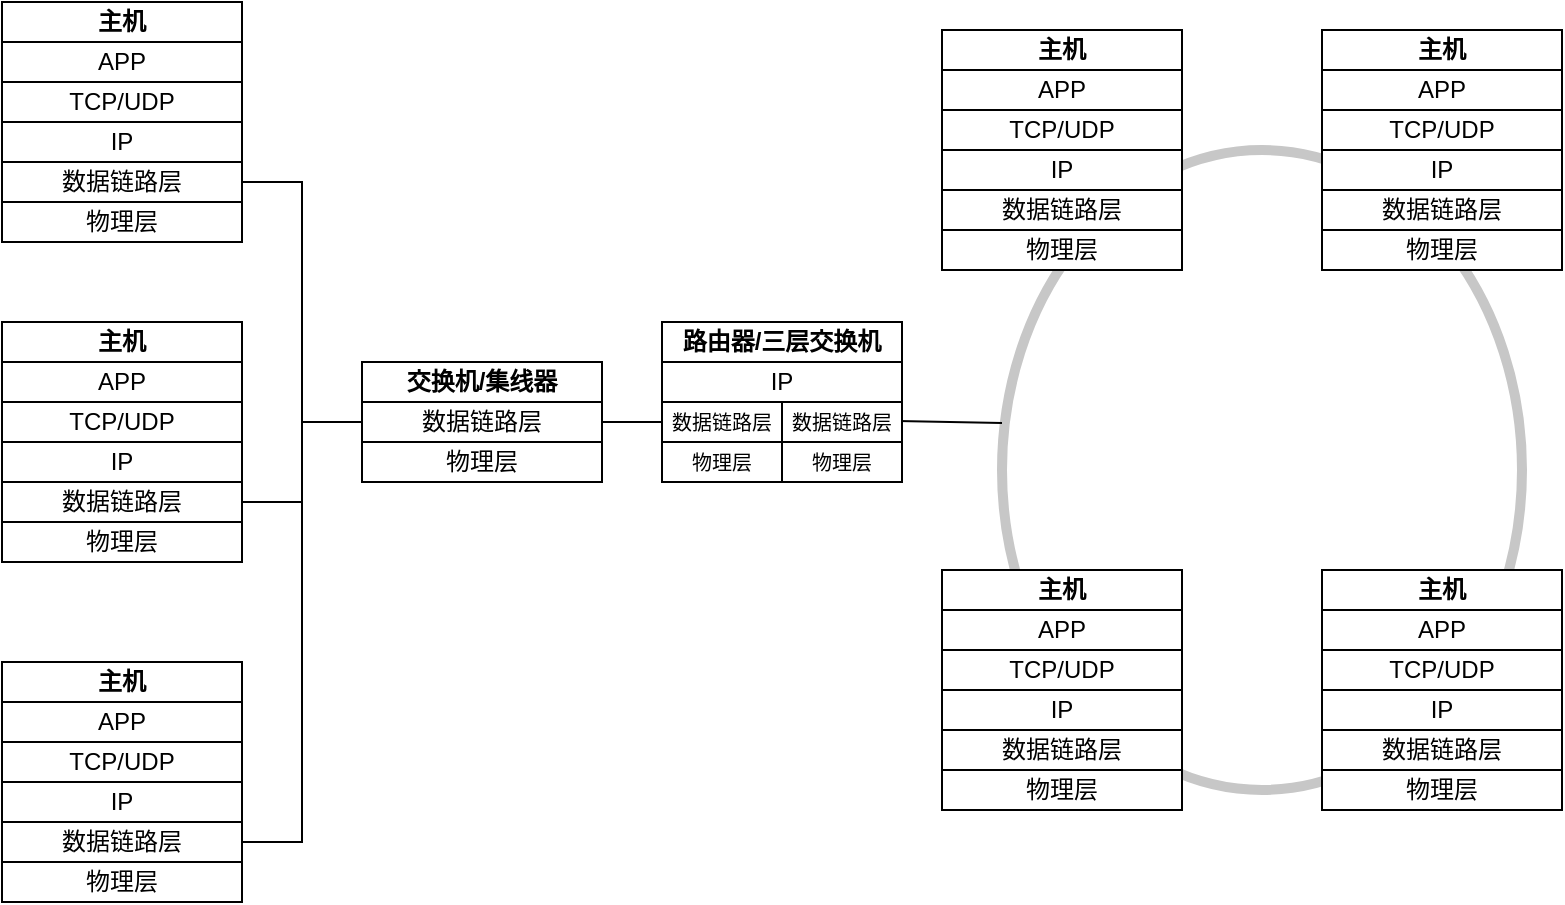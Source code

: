 <mxfile version="24.4.13" type="github">
  <diagram name="Page-1" id="291TbRZh6zJ7kyGOyx9B">
    <mxGraphModel dx="954" dy="606" grid="1" gridSize="10" guides="1" tooltips="1" connect="1" arrows="1" fold="1" page="1" pageScale="1" pageWidth="850" pageHeight="600" math="0" shadow="0">
      <root>
        <mxCell id="0" />
        <mxCell id="1" parent="0" />
        <mxCell id="-_Ddqsbj2xStbQw_6MxQ-68" value="" style="ellipse;whiteSpace=wrap;html=1;fillColor=none;strokeWidth=5;strokeColor=#C7C7C7;" vertex="1" parent="1">
          <mxGeometry x="550" y="164" width="260" height="320" as="geometry" />
        </mxCell>
        <mxCell id="-_Ddqsbj2xStbQw_6MxQ-17" value="" style="group" vertex="1" connectable="0" parent="1">
          <mxGeometry x="50" y="250" width="120" height="120" as="geometry" />
        </mxCell>
        <mxCell id="-_Ddqsbj2xStbQw_6MxQ-8" value="物理层" style="rounded=0;whiteSpace=wrap;html=1;" vertex="1" parent="-_Ddqsbj2xStbQw_6MxQ-17">
          <mxGeometry y="100" width="120" height="20" as="geometry" />
        </mxCell>
        <mxCell id="-_Ddqsbj2xStbQw_6MxQ-9" value="数据链路层" style="rounded=0;whiteSpace=wrap;html=1;" vertex="1" parent="-_Ddqsbj2xStbQw_6MxQ-17">
          <mxGeometry y="80" width="120" height="20" as="geometry" />
        </mxCell>
        <mxCell id="-_Ddqsbj2xStbQw_6MxQ-10" value="IP" style="rounded=0;whiteSpace=wrap;html=1;" vertex="1" parent="-_Ddqsbj2xStbQw_6MxQ-17">
          <mxGeometry y="60" width="120" height="20" as="geometry" />
        </mxCell>
        <mxCell id="-_Ddqsbj2xStbQw_6MxQ-11" value="TCP/UDP" style="rounded=0;whiteSpace=wrap;html=1;" vertex="1" parent="-_Ddqsbj2xStbQw_6MxQ-17">
          <mxGeometry y="40" width="120" height="20" as="geometry" />
        </mxCell>
        <mxCell id="-_Ddqsbj2xStbQw_6MxQ-12" value="APP" style="rounded=0;whiteSpace=wrap;html=1;" vertex="1" parent="-_Ddqsbj2xStbQw_6MxQ-17">
          <mxGeometry y="20" width="120" height="20" as="geometry" />
        </mxCell>
        <mxCell id="-_Ddqsbj2xStbQw_6MxQ-16" value="主机" style="rounded=0;whiteSpace=wrap;html=1;fontStyle=1" vertex="1" parent="-_Ddqsbj2xStbQw_6MxQ-17">
          <mxGeometry width="120" height="20" as="geometry" />
        </mxCell>
        <mxCell id="-_Ddqsbj2xStbQw_6MxQ-19" value="" style="group" vertex="1" connectable="0" parent="1">
          <mxGeometry x="230" y="270" width="120" height="60" as="geometry" />
        </mxCell>
        <mxCell id="-_Ddqsbj2xStbQw_6MxQ-4" value="物理层" style="rounded=0;whiteSpace=wrap;html=1;" vertex="1" parent="-_Ddqsbj2xStbQw_6MxQ-19">
          <mxGeometry y="40" width="120" height="20" as="geometry" />
        </mxCell>
        <mxCell id="-_Ddqsbj2xStbQw_6MxQ-5" value="数据链路层" style="rounded=0;whiteSpace=wrap;html=1;" vertex="1" parent="-_Ddqsbj2xStbQw_6MxQ-19">
          <mxGeometry y="20" width="120" height="20" as="geometry" />
        </mxCell>
        <mxCell id="-_Ddqsbj2xStbQw_6MxQ-13" value="交换机/集线器" style="rounded=0;whiteSpace=wrap;html=1;fontStyle=1" vertex="1" parent="-_Ddqsbj2xStbQw_6MxQ-19">
          <mxGeometry width="120" height="20" as="geometry" />
        </mxCell>
        <mxCell id="-_Ddqsbj2xStbQw_6MxQ-21" value="" style="group" vertex="1" connectable="0" parent="1">
          <mxGeometry x="50" y="90" width="120" height="120" as="geometry" />
        </mxCell>
        <mxCell id="-_Ddqsbj2xStbQw_6MxQ-22" value="物理层" style="rounded=0;whiteSpace=wrap;html=1;" vertex="1" parent="-_Ddqsbj2xStbQw_6MxQ-21">
          <mxGeometry y="100" width="120" height="20" as="geometry" />
        </mxCell>
        <mxCell id="-_Ddqsbj2xStbQw_6MxQ-23" value="数据链路层" style="rounded=0;whiteSpace=wrap;html=1;" vertex="1" parent="-_Ddqsbj2xStbQw_6MxQ-21">
          <mxGeometry y="80" width="120" height="20" as="geometry" />
        </mxCell>
        <mxCell id="-_Ddqsbj2xStbQw_6MxQ-24" value="IP" style="rounded=0;whiteSpace=wrap;html=1;" vertex="1" parent="-_Ddqsbj2xStbQw_6MxQ-21">
          <mxGeometry y="60" width="120" height="20" as="geometry" />
        </mxCell>
        <mxCell id="-_Ddqsbj2xStbQw_6MxQ-25" value="TCP/UDP" style="rounded=0;whiteSpace=wrap;html=1;" vertex="1" parent="-_Ddqsbj2xStbQw_6MxQ-21">
          <mxGeometry y="40" width="120" height="20" as="geometry" />
        </mxCell>
        <mxCell id="-_Ddqsbj2xStbQw_6MxQ-26" value="APP" style="rounded=0;whiteSpace=wrap;html=1;" vertex="1" parent="-_Ddqsbj2xStbQw_6MxQ-21">
          <mxGeometry y="20" width="120" height="20" as="geometry" />
        </mxCell>
        <mxCell id="-_Ddqsbj2xStbQw_6MxQ-27" value="主机" style="rounded=0;whiteSpace=wrap;html=1;fontStyle=1" vertex="1" parent="-_Ddqsbj2xStbQw_6MxQ-21">
          <mxGeometry width="120" height="20" as="geometry" />
        </mxCell>
        <mxCell id="-_Ddqsbj2xStbQw_6MxQ-28" value="" style="group" vertex="1" connectable="0" parent="1">
          <mxGeometry x="50" y="420" width="120" height="120" as="geometry" />
        </mxCell>
        <mxCell id="-_Ddqsbj2xStbQw_6MxQ-29" value="物理层" style="rounded=0;whiteSpace=wrap;html=1;" vertex="1" parent="-_Ddqsbj2xStbQw_6MxQ-28">
          <mxGeometry y="100" width="120" height="20" as="geometry" />
        </mxCell>
        <mxCell id="-_Ddqsbj2xStbQw_6MxQ-30" value="数据链路层" style="rounded=0;whiteSpace=wrap;html=1;" vertex="1" parent="-_Ddqsbj2xStbQw_6MxQ-28">
          <mxGeometry y="80" width="120" height="20" as="geometry" />
        </mxCell>
        <mxCell id="-_Ddqsbj2xStbQw_6MxQ-31" value="IP" style="rounded=0;whiteSpace=wrap;html=1;" vertex="1" parent="-_Ddqsbj2xStbQw_6MxQ-28">
          <mxGeometry y="60" width="120" height="20" as="geometry" />
        </mxCell>
        <mxCell id="-_Ddqsbj2xStbQw_6MxQ-32" value="TCP/UDP" style="rounded=0;whiteSpace=wrap;html=1;" vertex="1" parent="-_Ddqsbj2xStbQw_6MxQ-28">
          <mxGeometry y="40" width="120" height="20" as="geometry" />
        </mxCell>
        <mxCell id="-_Ddqsbj2xStbQw_6MxQ-33" value="APP" style="rounded=0;whiteSpace=wrap;html=1;" vertex="1" parent="-_Ddqsbj2xStbQw_6MxQ-28">
          <mxGeometry y="20" width="120" height="20" as="geometry" />
        </mxCell>
        <mxCell id="-_Ddqsbj2xStbQw_6MxQ-34" value="主机" style="rounded=0;whiteSpace=wrap;html=1;fontStyle=1" vertex="1" parent="-_Ddqsbj2xStbQw_6MxQ-28">
          <mxGeometry width="120" height="20" as="geometry" />
        </mxCell>
        <mxCell id="-_Ddqsbj2xStbQw_6MxQ-35" value="" style="group" vertex="1" connectable="0" parent="1">
          <mxGeometry x="710" y="104" width="120" height="120" as="geometry" />
        </mxCell>
        <mxCell id="-_Ddqsbj2xStbQw_6MxQ-36" value="物理层" style="rounded=0;whiteSpace=wrap;html=1;" vertex="1" parent="-_Ddqsbj2xStbQw_6MxQ-35">
          <mxGeometry y="100" width="120" height="20" as="geometry" />
        </mxCell>
        <mxCell id="-_Ddqsbj2xStbQw_6MxQ-37" value="数据链路层" style="rounded=0;whiteSpace=wrap;html=1;" vertex="1" parent="-_Ddqsbj2xStbQw_6MxQ-35">
          <mxGeometry y="80" width="120" height="20" as="geometry" />
        </mxCell>
        <mxCell id="-_Ddqsbj2xStbQw_6MxQ-38" value="IP" style="rounded=0;whiteSpace=wrap;html=1;" vertex="1" parent="-_Ddqsbj2xStbQw_6MxQ-35">
          <mxGeometry y="60" width="120" height="20" as="geometry" />
        </mxCell>
        <mxCell id="-_Ddqsbj2xStbQw_6MxQ-39" value="TCP/UDP" style="rounded=0;whiteSpace=wrap;html=1;" vertex="1" parent="-_Ddqsbj2xStbQw_6MxQ-35">
          <mxGeometry y="40" width="120" height="20" as="geometry" />
        </mxCell>
        <mxCell id="-_Ddqsbj2xStbQw_6MxQ-40" value="APP" style="rounded=0;whiteSpace=wrap;html=1;" vertex="1" parent="-_Ddqsbj2xStbQw_6MxQ-35">
          <mxGeometry y="20" width="120" height="20" as="geometry" />
        </mxCell>
        <mxCell id="-_Ddqsbj2xStbQw_6MxQ-41" value="主机" style="rounded=0;whiteSpace=wrap;html=1;fontStyle=1" vertex="1" parent="-_Ddqsbj2xStbQw_6MxQ-35">
          <mxGeometry width="120" height="20" as="geometry" />
        </mxCell>
        <mxCell id="-_Ddqsbj2xStbQw_6MxQ-49" value="" style="group" vertex="1" connectable="0" parent="1">
          <mxGeometry x="520" y="374" width="120" height="120" as="geometry" />
        </mxCell>
        <mxCell id="-_Ddqsbj2xStbQw_6MxQ-50" value="物理层" style="rounded=0;whiteSpace=wrap;html=1;" vertex="1" parent="-_Ddqsbj2xStbQw_6MxQ-49">
          <mxGeometry y="100" width="120" height="20" as="geometry" />
        </mxCell>
        <mxCell id="-_Ddqsbj2xStbQw_6MxQ-51" value="数据链路层" style="rounded=0;whiteSpace=wrap;html=1;" vertex="1" parent="-_Ddqsbj2xStbQw_6MxQ-49">
          <mxGeometry y="80" width="120" height="20" as="geometry" />
        </mxCell>
        <mxCell id="-_Ddqsbj2xStbQw_6MxQ-52" value="IP" style="rounded=0;whiteSpace=wrap;html=1;" vertex="1" parent="-_Ddqsbj2xStbQw_6MxQ-49">
          <mxGeometry y="60" width="120" height="20" as="geometry" />
        </mxCell>
        <mxCell id="-_Ddqsbj2xStbQw_6MxQ-53" value="TCP/UDP" style="rounded=0;whiteSpace=wrap;html=1;" vertex="1" parent="-_Ddqsbj2xStbQw_6MxQ-49">
          <mxGeometry y="40" width="120" height="20" as="geometry" />
        </mxCell>
        <mxCell id="-_Ddqsbj2xStbQw_6MxQ-54" value="APP" style="rounded=0;whiteSpace=wrap;html=1;" vertex="1" parent="-_Ddqsbj2xStbQw_6MxQ-49">
          <mxGeometry y="20" width="120" height="20" as="geometry" />
        </mxCell>
        <mxCell id="-_Ddqsbj2xStbQw_6MxQ-55" value="主机" style="rounded=0;whiteSpace=wrap;html=1;fontStyle=1" vertex="1" parent="-_Ddqsbj2xStbQw_6MxQ-49">
          <mxGeometry width="120" height="20" as="geometry" />
        </mxCell>
        <mxCell id="-_Ddqsbj2xStbQw_6MxQ-56" value="" style="group" vertex="1" connectable="0" parent="1">
          <mxGeometry x="710" y="374" width="120" height="120" as="geometry" />
        </mxCell>
        <mxCell id="-_Ddqsbj2xStbQw_6MxQ-57" value="物理层" style="rounded=0;whiteSpace=wrap;html=1;" vertex="1" parent="-_Ddqsbj2xStbQw_6MxQ-56">
          <mxGeometry y="100" width="120" height="20" as="geometry" />
        </mxCell>
        <mxCell id="-_Ddqsbj2xStbQw_6MxQ-58" value="数据链路层" style="rounded=0;whiteSpace=wrap;html=1;" vertex="1" parent="-_Ddqsbj2xStbQw_6MxQ-56">
          <mxGeometry y="80" width="120" height="20" as="geometry" />
        </mxCell>
        <mxCell id="-_Ddqsbj2xStbQw_6MxQ-59" value="IP" style="rounded=0;whiteSpace=wrap;html=1;" vertex="1" parent="-_Ddqsbj2xStbQw_6MxQ-56">
          <mxGeometry y="60" width="120" height="20" as="geometry" />
        </mxCell>
        <mxCell id="-_Ddqsbj2xStbQw_6MxQ-60" value="TCP/UDP" style="rounded=0;whiteSpace=wrap;html=1;" vertex="1" parent="-_Ddqsbj2xStbQw_6MxQ-56">
          <mxGeometry y="40" width="120" height="20" as="geometry" />
        </mxCell>
        <mxCell id="-_Ddqsbj2xStbQw_6MxQ-61" value="APP" style="rounded=0;whiteSpace=wrap;html=1;" vertex="1" parent="-_Ddqsbj2xStbQw_6MxQ-56">
          <mxGeometry y="20" width="120" height="20" as="geometry" />
        </mxCell>
        <mxCell id="-_Ddqsbj2xStbQw_6MxQ-62" value="主机" style="rounded=0;whiteSpace=wrap;html=1;fontStyle=1" vertex="1" parent="-_Ddqsbj2xStbQw_6MxQ-56">
          <mxGeometry width="120" height="20" as="geometry" />
        </mxCell>
        <mxCell id="-_Ddqsbj2xStbQw_6MxQ-64" value="" style="edgeStyle=orthogonalEdgeStyle;rounded=0;orthogonalLoop=1;jettySize=auto;html=1;entryX=1;entryY=0.5;entryDx=0;entryDy=0;endArrow=none;endFill=0;" edge="1" parent="1" source="-_Ddqsbj2xStbQw_6MxQ-5" target="-_Ddqsbj2xStbQw_6MxQ-23">
          <mxGeometry relative="1" as="geometry" />
        </mxCell>
        <mxCell id="-_Ddqsbj2xStbQw_6MxQ-65" style="edgeStyle=orthogonalEdgeStyle;rounded=0;orthogonalLoop=1;jettySize=auto;html=1;entryX=1;entryY=0.5;entryDx=0;entryDy=0;endArrow=none;endFill=0;" edge="1" parent="1" source="-_Ddqsbj2xStbQw_6MxQ-5" target="-_Ddqsbj2xStbQw_6MxQ-9">
          <mxGeometry relative="1" as="geometry" />
        </mxCell>
        <mxCell id="-_Ddqsbj2xStbQw_6MxQ-66" style="edgeStyle=orthogonalEdgeStyle;rounded=0;orthogonalLoop=1;jettySize=auto;html=1;entryX=1;entryY=0.5;entryDx=0;entryDy=0;endArrow=none;endFill=0;" edge="1" parent="1" source="-_Ddqsbj2xStbQw_6MxQ-5" target="-_Ddqsbj2xStbQw_6MxQ-30">
          <mxGeometry relative="1" as="geometry" />
        </mxCell>
        <mxCell id="-_Ddqsbj2xStbQw_6MxQ-75" value="" style="endArrow=none;html=1;rounded=0;exitX=1;exitY=0.5;exitDx=0;exitDy=0;entryX=0;entryY=0.5;entryDx=0;entryDy=0;" edge="1" parent="1" source="-_Ddqsbj2xStbQw_6MxQ-5" target="-_Ddqsbj2xStbQw_6MxQ-2">
          <mxGeometry width="50" height="50" relative="1" as="geometry">
            <mxPoint x="370" y="340" as="sourcePoint" />
            <mxPoint x="420" y="290" as="targetPoint" />
          </mxGeometry>
        </mxCell>
        <mxCell id="-_Ddqsbj2xStbQw_6MxQ-77" value="" style="endArrow=none;html=1;rounded=0;entryX=0.008;entryY=0.478;entryDx=0;entryDy=0;entryPerimeter=0;" edge="1" parent="1">
          <mxGeometry width="50" height="50" relative="1" as="geometry">
            <mxPoint x="497.92" y="299.5" as="sourcePoint" />
            <mxPoint x="550.0" y="300.46" as="targetPoint" />
          </mxGeometry>
        </mxCell>
        <mxCell id="-_Ddqsbj2xStbQw_6MxQ-43" value="物理层" style="rounded=0;whiteSpace=wrap;html=1;" vertex="1" parent="1">
          <mxGeometry x="520" y="204" width="120" height="20" as="geometry" />
        </mxCell>
        <mxCell id="-_Ddqsbj2xStbQw_6MxQ-44" value="数据链路层" style="rounded=0;whiteSpace=wrap;html=1;" vertex="1" parent="1">
          <mxGeometry x="520" y="184" width="120" height="20" as="geometry" />
        </mxCell>
        <mxCell id="-_Ddqsbj2xStbQw_6MxQ-45" value="IP" style="rounded=0;whiteSpace=wrap;html=1;" vertex="1" parent="1">
          <mxGeometry x="520" y="164" width="120" height="20" as="geometry" />
        </mxCell>
        <mxCell id="-_Ddqsbj2xStbQw_6MxQ-46" value="TCP/UDP" style="rounded=0;whiteSpace=wrap;html=1;" vertex="1" parent="1">
          <mxGeometry x="520" y="144" width="120" height="20" as="geometry" />
        </mxCell>
        <mxCell id="-_Ddqsbj2xStbQw_6MxQ-47" value="APP" style="rounded=0;whiteSpace=wrap;html=1;" vertex="1" parent="1">
          <mxGeometry x="520" y="124" width="120" height="20" as="geometry" />
        </mxCell>
        <mxCell id="-_Ddqsbj2xStbQw_6MxQ-48" value="主机" style="rounded=0;whiteSpace=wrap;html=1;fontStyle=1" vertex="1" parent="1">
          <mxGeometry x="520" y="104" width="120" height="20" as="geometry" />
        </mxCell>
        <mxCell id="-_Ddqsbj2xStbQw_6MxQ-1" value="物理层" style="rounded=0;whiteSpace=wrap;html=1;fontSize=10;" vertex="1" parent="1">
          <mxGeometry x="440" y="310" width="60" height="20" as="geometry" />
        </mxCell>
        <mxCell id="-_Ddqsbj2xStbQw_6MxQ-2" value="数据链路层" style="rounded=0;whiteSpace=wrap;html=1;fontSize=10;" vertex="1" parent="1">
          <mxGeometry x="380" y="290" width="60" height="20" as="geometry" />
        </mxCell>
        <mxCell id="-_Ddqsbj2xStbQw_6MxQ-3" value="IP" style="rounded=0;whiteSpace=wrap;html=1;" vertex="1" parent="1">
          <mxGeometry x="380" y="270" width="120" height="20" as="geometry" />
        </mxCell>
        <mxCell id="-_Ddqsbj2xStbQw_6MxQ-15" value="路由器/三层交换机" style="rounded=0;whiteSpace=wrap;html=1;fontStyle=1" vertex="1" parent="1">
          <mxGeometry x="380" y="250" width="120" height="20" as="geometry" />
        </mxCell>
        <mxCell id="-_Ddqsbj2xStbQw_6MxQ-78" value="数据链路层" style="rounded=0;whiteSpace=wrap;html=1;fontSize=10;" vertex="1" parent="1">
          <mxGeometry x="440" y="290" width="60" height="20" as="geometry" />
        </mxCell>
        <mxCell id="-_Ddqsbj2xStbQw_6MxQ-79" value="物理层" style="rounded=0;whiteSpace=wrap;html=1;fontSize=10;" vertex="1" parent="1">
          <mxGeometry x="380" y="310" width="60" height="20" as="geometry" />
        </mxCell>
      </root>
    </mxGraphModel>
  </diagram>
</mxfile>
